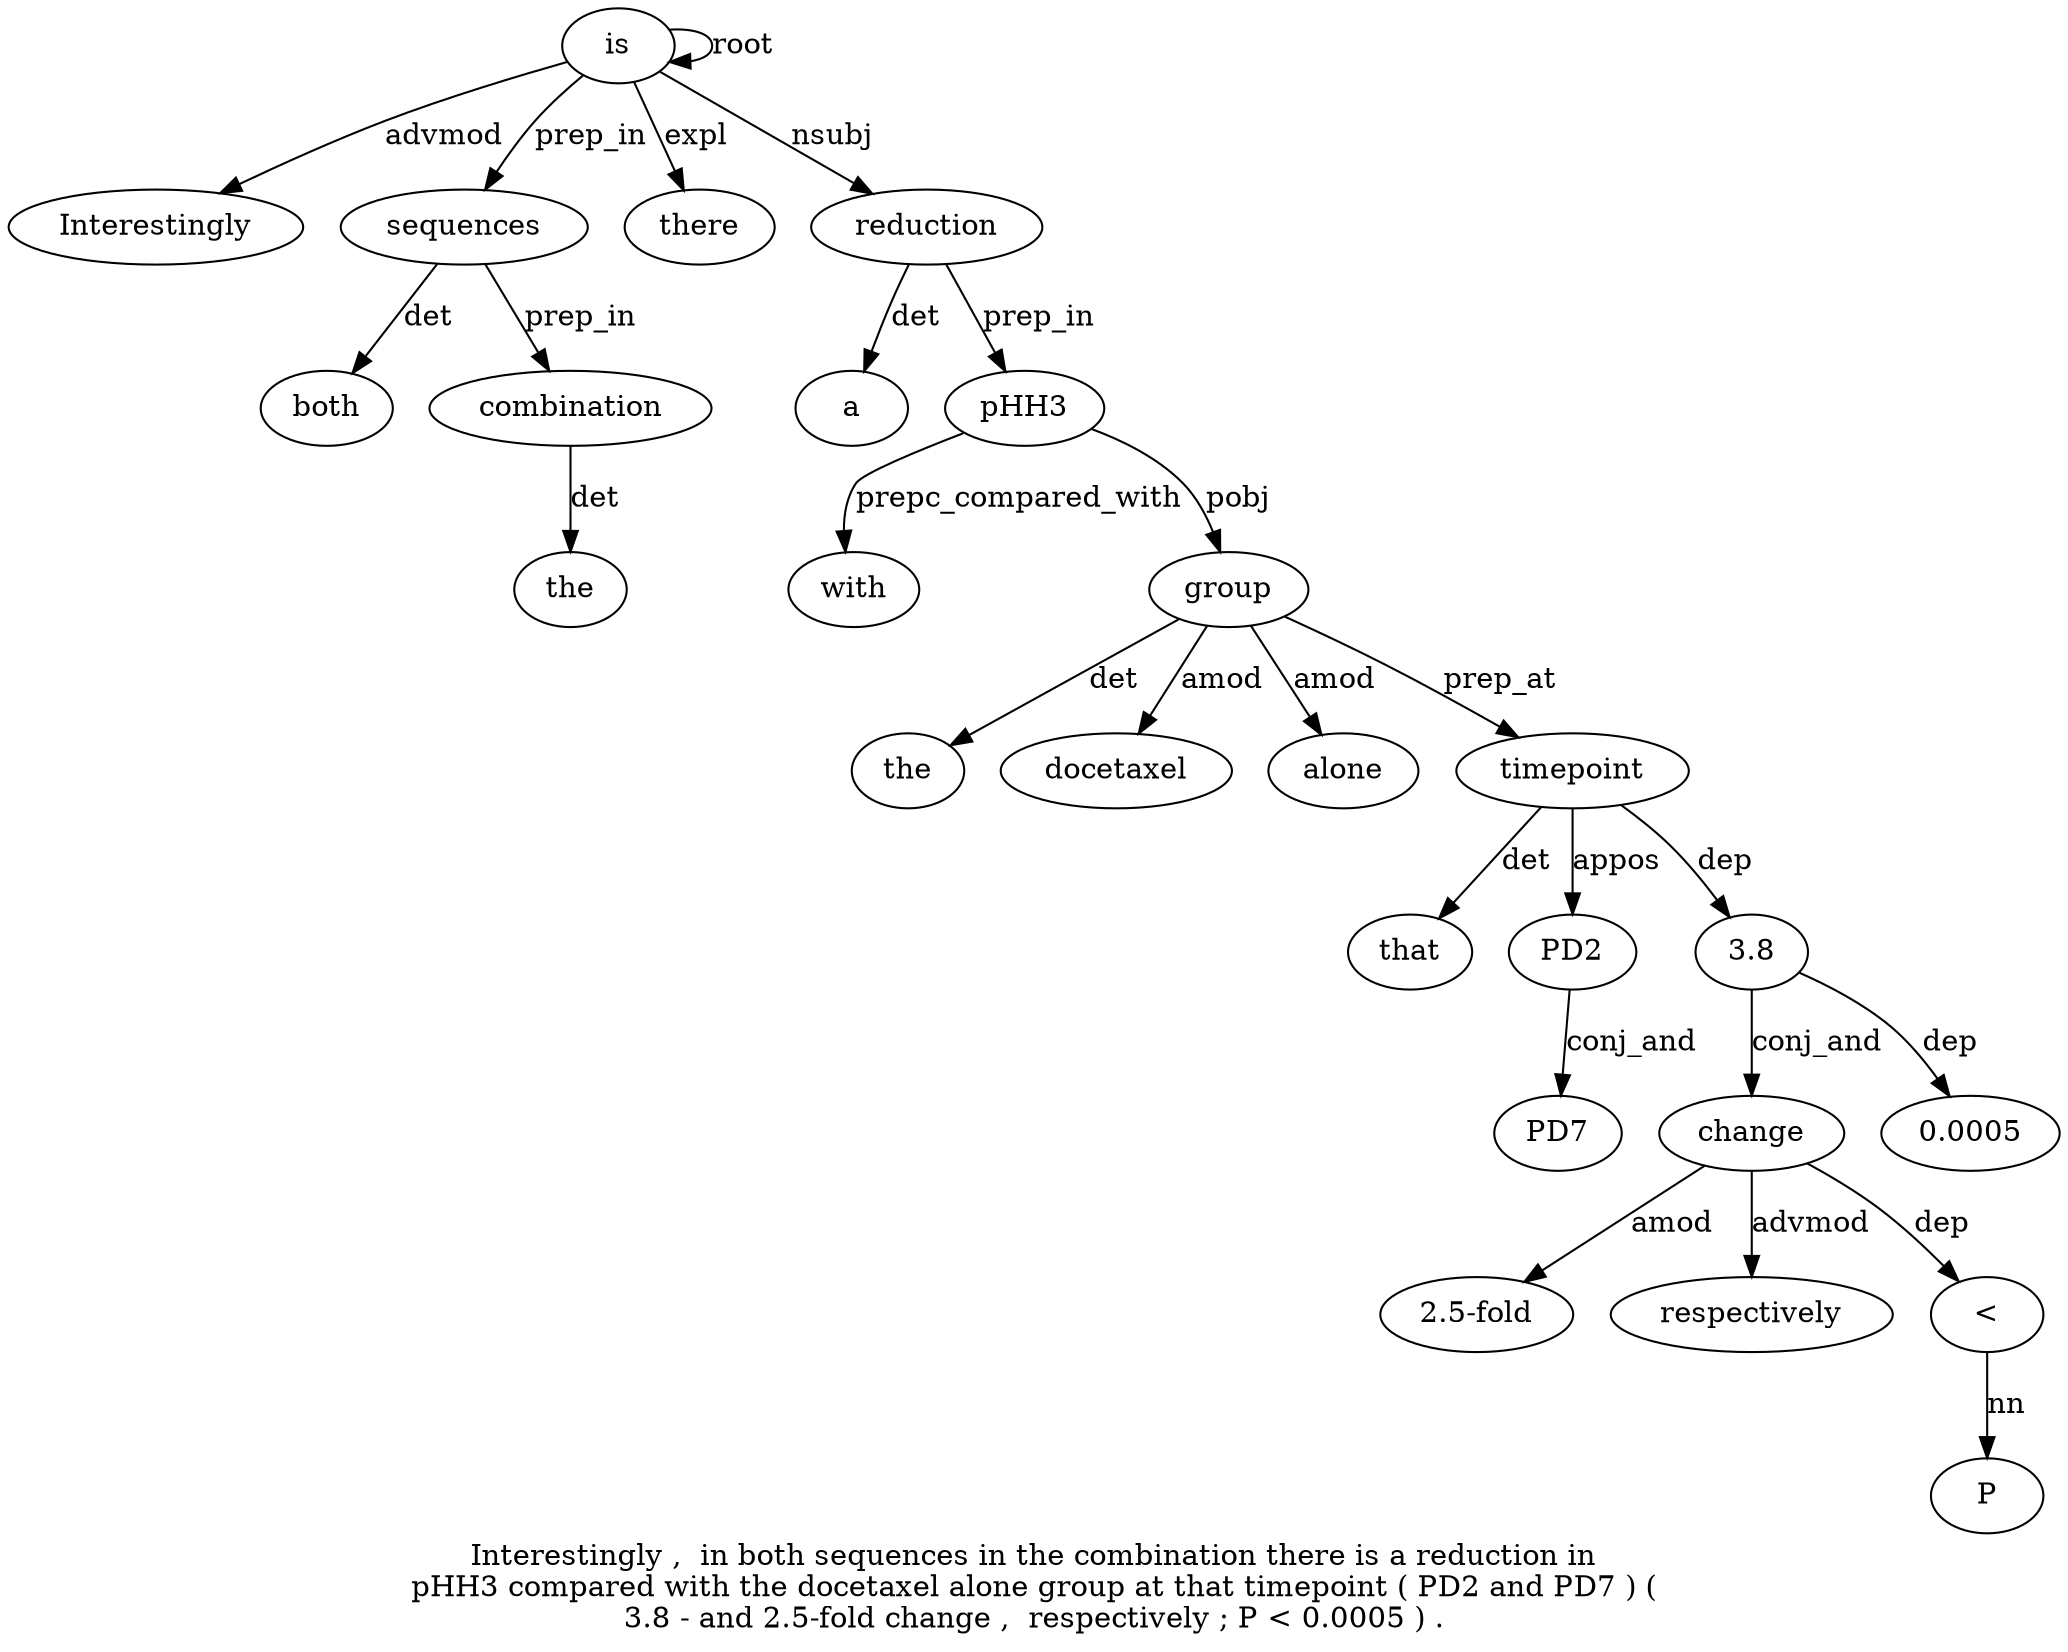 digraph "Interestingly ,  in both sequences in the combination there is a reduction in pHH3 compared with the docetaxel alone group at that timepoint ( PD2 and PD7 ) ( 3.8 - and 2.5-fold change ,  respectively ; P < 0.0005 ) ." {
label="Interestingly ,  in both sequences in the combination there is a reduction in
pHH3 compared with the docetaxel alone group at that timepoint ( PD2 and PD7 ) (
3.8 - and 2.5-fold change ,  respectively ; P < 0.0005 ) .";
is10 [style=filled, fillcolor=white, label=is];
Interestingly1 [style=filled, fillcolor=white, label=Interestingly];
is10 -> Interestingly1  [label=advmod];
sequences5 [style=filled, fillcolor=white, label=sequences];
both4 [style=filled, fillcolor=white, label=both];
sequences5 -> both4  [label=det];
is10 -> sequences5  [label=prep_in];
combination8 [style=filled, fillcolor=white, label=combination];
the7 [style=filled, fillcolor=white, label=the];
combination8 -> the7  [label=det];
sequences5 -> combination8  [label=prep_in];
there9 [style=filled, fillcolor=white, label=there];
is10 -> there9  [label=expl];
is10 -> is10  [label=root];
reduction12 [style=filled, fillcolor=white, label=reduction];
a11 [style=filled, fillcolor=white, label=a];
reduction12 -> a11  [label=det];
is10 -> reduction12  [label=nsubj];
pHH314 [style=filled, fillcolor=white, label=pHH3];
reduction12 -> pHH314  [label=prep_in];
with16 [style=filled, fillcolor=white, label=with];
pHH314 -> with16  [label=prepc_compared_with];
group20 [style=filled, fillcolor=white, label=group];
the17 [style=filled, fillcolor=white, label=the];
group20 -> the17  [label=det];
docetaxel18 [style=filled, fillcolor=white, label=docetaxel];
group20 -> docetaxel18  [label=amod];
alone19 [style=filled, fillcolor=white, label=alone];
group20 -> alone19  [label=amod];
pHH314 -> group20  [label=pobj];
timepoint23 [style=filled, fillcolor=white, label=timepoint];
that22 [style=filled, fillcolor=white, label=that];
timepoint23 -> that22  [label=det];
group20 -> timepoint23  [label=prep_at];
PD225 [style=filled, fillcolor=white, label=PD2];
timepoint23 -> PD225  [label=appos];
PD72 [style=filled, fillcolor=white, label=PD7];
PD225 -> PD72  [label=conj_and];
"3.830" [style=filled, fillcolor=white, label="3.8"];
timepoint23 -> "3.830"  [label=dep];
change34 [style=filled, fillcolor=white, label=change];
"2.5-fold33" [style=filled, fillcolor=white, label="2.5-fold"];
change34 -> "2.5-fold33"  [label=amod];
"3.830" -> change34  [label=conj_and];
respectively36 [style=filled, fillcolor=white, label=respectively];
change34 -> respectively36  [label=advmod];
"<39" [style=filled, fillcolor=white, label="<"];
P38 [style=filled, fillcolor=white, label=P];
"<39" -> P38  [label=nn];
change34 -> "<39"  [label=dep];
"0.00054" [style=filled, fillcolor=white, label="0.0005"];
"3.830" -> "0.00054"  [label=dep];
}
